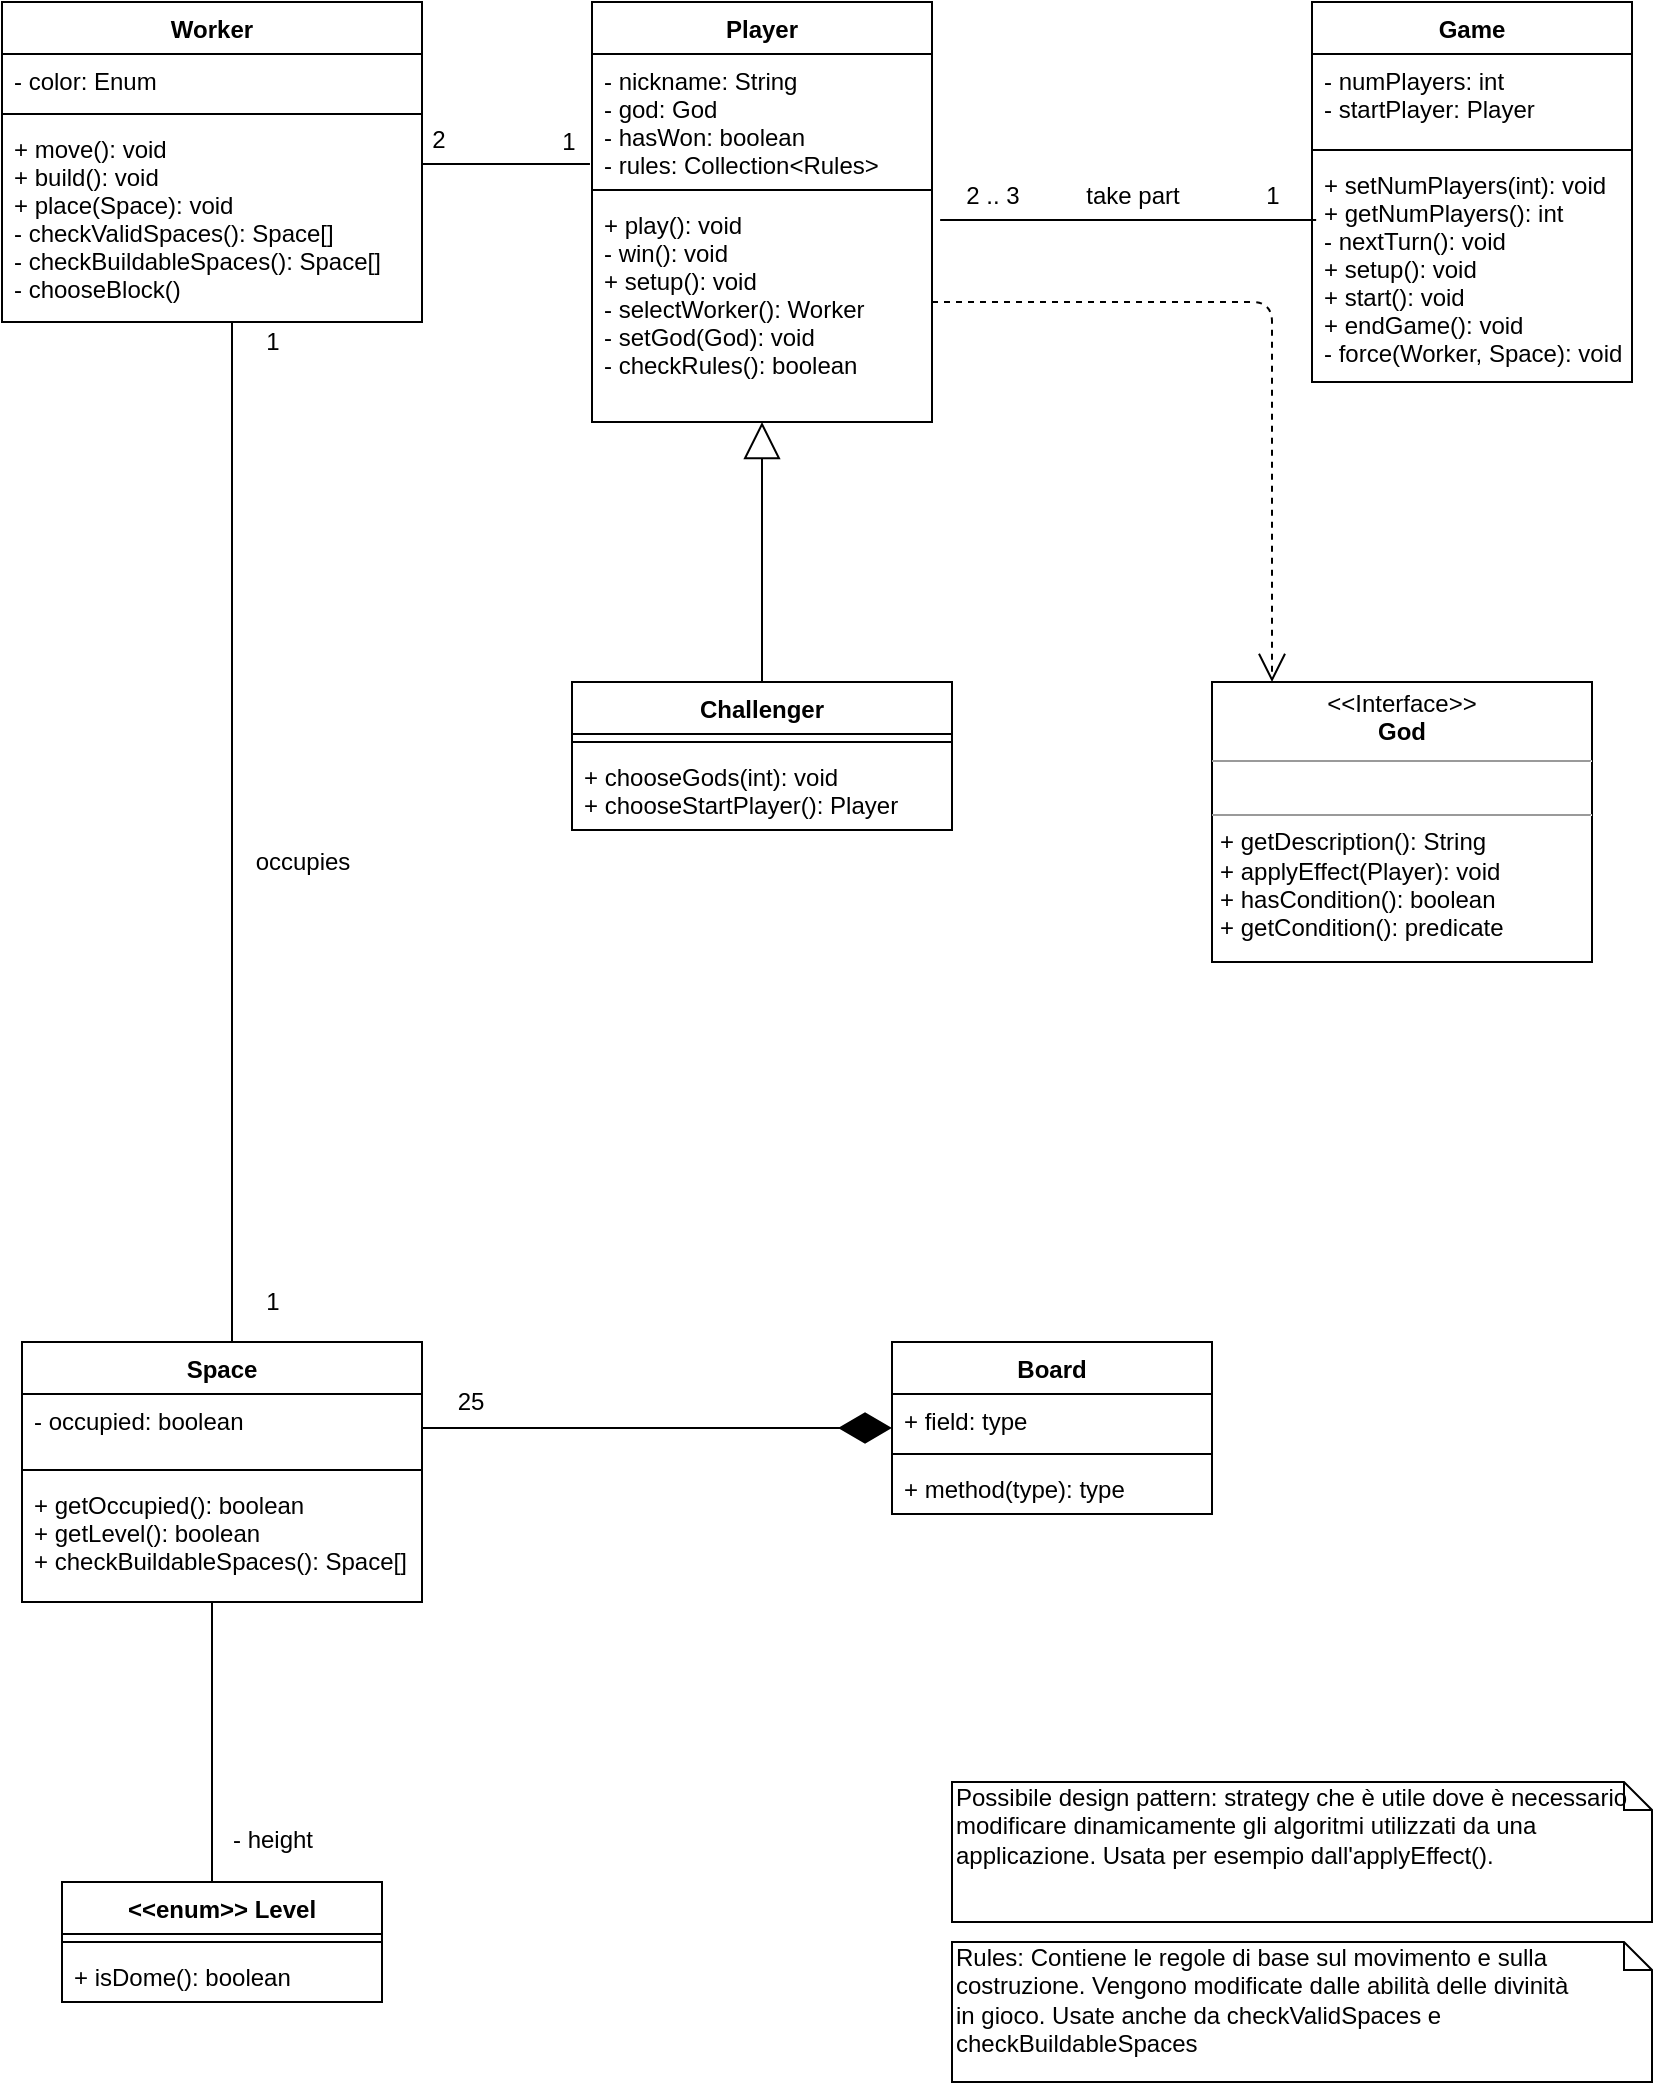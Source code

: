 <mxfile version="12.8.6" type="github">
  <diagram name="Page-1" id="c4acf3e9-155e-7222-9cf6-157b1a14988f">
    <mxGraphModel dx="960" dy="683" grid="1" gridSize="10" guides="1" tooltips="1" connect="1" arrows="1" fold="1" page="1" pageScale="1" pageWidth="850" pageHeight="1100" background="#ffffff" math="0" shadow="0">
      <root>
        <mxCell id="0" />
        <mxCell id="1" parent="0" />
        <mxCell id="7bflwTFQs7nSPwEGFA_X-58" style="endArrow=open;endSize=12;dashed=1;html=1;fontFamily=Helvetica;fontSize=11;fontColor=#000000;align=center;strokeColor=#000000;edgeStyle=orthogonalEdgeStyle;" parent="1" source="7bflwTFQs7nSPwEGFA_X-6" target="7bflwTFQs7nSPwEGFA_X-59" edge="1">
          <mxGeometry relative="1" as="geometry">
            <mxPoint x="400" y="185" as="targetPoint" />
            <Array as="points">
              <mxPoint x="650" y="190" />
            </Array>
          </mxGeometry>
        </mxCell>
        <mxCell id="7bflwTFQs7nSPwEGFA_X-33" style="endArrow=none;html=1;edgeStyle=orthogonalEdgeStyle;fontFamily=Helvetica;fontSize=11;fontColor=#000000;align=center;strokeColor=#000000;entryX=-0.006;entryY=0.859;entryDx=0;entryDy=0;entryPerimeter=0;" parent="1" source="7bflwTFQs7nSPwEGFA_X-13" target="7bflwTFQs7nSPwEGFA_X-7" edge="1">
          <mxGeometry relative="1" as="geometry">
            <mxPoint x="310" y="112" as="targetPoint" />
            <Array as="points">
              <mxPoint x="250" y="121" />
              <mxPoint x="250" y="121" />
            </Array>
          </mxGeometry>
        </mxCell>
        <mxCell id="7bflwTFQs7nSPwEGFA_X-34" value="2" style="text;html=1;align=center;verticalAlign=middle;resizable=0;points=[];labelBackgroundColor=#ffffff;" parent="7bflwTFQs7nSPwEGFA_X-33" vertex="1" connectable="0">
          <mxGeometry x="-0.813" y="-3" relative="1" as="geometry">
            <mxPoint y="-15" as="offset" />
          </mxGeometry>
        </mxCell>
        <mxCell id="7bflwTFQs7nSPwEGFA_X-35" value="1" style="text;html=1;align=center;verticalAlign=middle;resizable=0;points=[];labelBackgroundColor=#ffffff;" parent="7bflwTFQs7nSPwEGFA_X-33" vertex="1" connectable="0">
          <mxGeometry x="0.834" relative="1" as="geometry">
            <mxPoint x="-4.17" y="-11" as="offset" />
          </mxGeometry>
        </mxCell>
        <mxCell id="7bflwTFQs7nSPwEGFA_X-65" style="endArrow=none;html=1;edgeStyle=orthogonalEdgeStyle;fontFamily=Helvetica;fontSize=11;fontColor=#000000;align=center;strokeColor=#000000;" parent="1" source="7bflwTFQs7nSPwEGFA_X-13" target="7bflwTFQs7nSPwEGFA_X-17" edge="1">
          <mxGeometry relative="1" as="geometry">
            <Array as="points">
              <mxPoint x="130" y="520" />
              <mxPoint x="130" y="520" />
            </Array>
          </mxGeometry>
        </mxCell>
        <mxCell id="7bflwTFQs7nSPwEGFA_X-49" style="endArrow=none;html=1;edgeStyle=orthogonalEdgeStyle;fontFamily=Helvetica;fontSize=11;fontColor=#000000;align=center;strokeColor=#000000;" parent="1" source="7bflwTFQs7nSPwEGFA_X-17" target="7bflwTFQs7nSPwEGFA_X-44" edge="1">
          <mxGeometry relative="1" as="geometry">
            <Array as="points">
              <mxPoint x="120" y="890" />
              <mxPoint x="120" y="890" />
            </Array>
          </mxGeometry>
        </mxCell>
        <mxCell id="7bflwTFQs7nSPwEGFA_X-38" style="endArrow=diamondThin;endFill=1;endSize=24;html=1;fontFamily=Helvetica;fontSize=11;fontColor=#000000;align=center;strokeColor=#000000;edgeStyle=orthogonalEdgeStyle;" parent="1" source="7bflwTFQs7nSPwEGFA_X-18" target="7bflwTFQs7nSPwEGFA_X-21" edge="1">
          <mxGeometry relative="1" as="geometry" />
        </mxCell>
        <mxCell id="7bflwTFQs7nSPwEGFA_X-39" value="25" style="text;html=1;align=center;verticalAlign=middle;resizable=0;points=[];labelBackgroundColor=#ffffff;" parent="7bflwTFQs7nSPwEGFA_X-38" vertex="1" connectable="0">
          <mxGeometry x="0.852" relative="1" as="geometry">
            <mxPoint x="-193.57" y="-13" as="offset" />
          </mxGeometry>
        </mxCell>
        <mxCell id="7bflwTFQs7nSPwEGFA_X-13" value="Worker" style="swimlane;fontStyle=1;align=center;verticalAlign=top;childLayout=stackLayout;horizontal=1;startSize=26;horizontalStack=0;resizeParent=1;resizeParentMax=0;resizeLast=0;collapsible=1;marginBottom=0;" parent="1" vertex="1">
          <mxGeometry x="15" y="40" width="210" height="160" as="geometry">
            <mxRectangle x="20" y="32" width="70" height="26" as="alternateBounds" />
          </mxGeometry>
        </mxCell>
        <mxCell id="7bflwTFQs7nSPwEGFA_X-14" value="- color: Enum" style="text;strokeColor=none;fillColor=none;align=left;verticalAlign=top;spacingLeft=4;spacingRight=4;overflow=hidden;rotatable=0;points=[[0,0.5],[1,0.5]];portConstraint=eastwest;" parent="7bflwTFQs7nSPwEGFA_X-13" vertex="1">
          <mxGeometry y="26" width="210" height="26" as="geometry" />
        </mxCell>
        <mxCell id="7bflwTFQs7nSPwEGFA_X-15" value="" style="line;strokeWidth=1;fillColor=none;align=left;verticalAlign=middle;spacingTop=-1;spacingLeft=3;spacingRight=3;rotatable=0;labelPosition=right;points=[];portConstraint=eastwest;" parent="7bflwTFQs7nSPwEGFA_X-13" vertex="1">
          <mxGeometry y="52" width="210" height="8" as="geometry" />
        </mxCell>
        <mxCell id="7bflwTFQs7nSPwEGFA_X-16" value="+ move(): void&#xa;+ build(): void&#xa;+ place(Space): void&#xa;- checkValidSpaces(): Space[]&#xa;- checkBuildableSpaces(): Space[]&#xa;- chooseBlock()" style="text;strokeColor=none;fillColor=none;align=left;verticalAlign=top;spacingLeft=4;spacingRight=4;overflow=hidden;rotatable=0;points=[[0,0.5],[1,0.5]];portConstraint=eastwest;" parent="7bflwTFQs7nSPwEGFA_X-13" vertex="1">
          <mxGeometry y="60" width="210" height="100" as="geometry" />
        </mxCell>
        <mxCell id="7bflwTFQs7nSPwEGFA_X-6" value="Player" style="swimlane;fontStyle=1;align=center;verticalAlign=top;childLayout=stackLayout;horizontal=1;startSize=26;horizontalStack=0;resizeParent=1;resizeParentMax=0;resizeLast=0;collapsible=1;marginBottom=0;" parent="1" vertex="1">
          <mxGeometry x="310" y="40" width="170" height="210" as="geometry">
            <mxRectangle x="310" y="44" width="70" height="26" as="alternateBounds" />
          </mxGeometry>
        </mxCell>
        <mxCell id="7bflwTFQs7nSPwEGFA_X-7" value="- nickname: String&#xa;- god: God&#xa;- hasWon: boolean&#xa;- rules: Collection&lt;Rules&gt;" style="text;strokeColor=none;fillColor=none;align=left;verticalAlign=top;spacingLeft=4;spacingRight=4;overflow=hidden;rotatable=0;points=[[0,0.5],[1,0.5]];portConstraint=eastwest;" parent="7bflwTFQs7nSPwEGFA_X-6" vertex="1">
          <mxGeometry y="26" width="170" height="64" as="geometry" />
        </mxCell>
        <mxCell id="7bflwTFQs7nSPwEGFA_X-8" value="" style="line;strokeWidth=1;fillColor=none;align=left;verticalAlign=middle;spacingTop=-1;spacingLeft=3;spacingRight=3;rotatable=0;labelPosition=right;points=[];portConstraint=eastwest;" parent="7bflwTFQs7nSPwEGFA_X-6" vertex="1">
          <mxGeometry y="90" width="170" height="8" as="geometry" />
        </mxCell>
        <mxCell id="7bflwTFQs7nSPwEGFA_X-9" value="+ play(): void&#xa;- win(): void&#xa;+ setup(): void&#xa;- selectWorker(): Worker&#xa;- setGod(God): void&#xa;- checkRules(): boolean" style="text;strokeColor=none;fillColor=none;align=left;verticalAlign=top;spacingLeft=4;spacingRight=4;overflow=hidden;rotatable=0;points=[[0,0.5],[1,0.5]];portConstraint=eastwest;" parent="7bflwTFQs7nSPwEGFA_X-6" vertex="1">
          <mxGeometry y="98" width="170" height="112" as="geometry" />
        </mxCell>
        <mxCell id="7bflwTFQs7nSPwEGFA_X-40" value="Game" style="swimlane;fontStyle=1;align=center;verticalAlign=top;childLayout=stackLayout;horizontal=1;startSize=26;horizontalStack=0;resizeParent=1;resizeParentMax=0;resizeLast=0;collapsible=1;marginBottom=0;" parent="1" vertex="1">
          <mxGeometry x="670" y="40" width="160" height="190" as="geometry">
            <mxRectangle x="670" y="37" width="70" height="26" as="alternateBounds" />
          </mxGeometry>
        </mxCell>
        <mxCell id="7bflwTFQs7nSPwEGFA_X-41" value="- numPlayers: int&#xa;- startPlayer: Player" style="text;strokeColor=none;fillColor=none;align=left;verticalAlign=top;spacingLeft=4;spacingRight=4;overflow=hidden;rotatable=0;points=[[0,0.5],[1,0.5]];portConstraint=eastwest;" parent="7bflwTFQs7nSPwEGFA_X-40" vertex="1">
          <mxGeometry y="26" width="160" height="44" as="geometry" />
        </mxCell>
        <mxCell id="7bflwTFQs7nSPwEGFA_X-42" value="" style="line;strokeWidth=1;fillColor=none;align=left;verticalAlign=middle;spacingTop=-1;spacingLeft=3;spacingRight=3;rotatable=0;labelPosition=right;points=[];portConstraint=eastwest;" parent="7bflwTFQs7nSPwEGFA_X-40" vertex="1">
          <mxGeometry y="70" width="160" height="8" as="geometry" />
        </mxCell>
        <mxCell id="7bflwTFQs7nSPwEGFA_X-43" value="+ setNumPlayers(int): void&#xa;+ getNumPlayers(): int&#xa;- nextTurn(): void&#xa;+ setup(): void&#xa;+ start(): void&#xa;+ endGame(): void&#xa;- force(Worker, Space): void" style="text;strokeColor=none;fillColor=none;align=left;verticalAlign=top;spacingLeft=4;spacingRight=4;overflow=hidden;rotatable=0;points=[[0,0.5],[1,0.5]];portConstraint=eastwest;" parent="7bflwTFQs7nSPwEGFA_X-40" vertex="1">
          <mxGeometry y="78" width="160" height="112" as="geometry" />
        </mxCell>
        <mxCell id="7bflwTFQs7nSPwEGFA_X-50" value="- height" style="text;html=1;align=center;verticalAlign=middle;resizable=0;points=[];autosize=1;" parent="1" vertex="1">
          <mxGeometry x="120" y="949" width="60" height="20" as="geometry" />
        </mxCell>
        <mxCell id="7bflwTFQs7nSPwEGFA_X-57" style="endArrow=block;endSize=16;endFill=0;html=1;fontFamily=Helvetica;fontSize=11;fontColor=#000000;align=center;strokeColor=#000000;edgeStyle=orthogonalEdgeStyle;" parent="1" source="7bflwTFQs7nSPwEGFA_X-53" target="7bflwTFQs7nSPwEGFA_X-6" edge="1">
          <mxGeometry relative="1" as="geometry" />
        </mxCell>
        <mxCell id="7bflwTFQs7nSPwEGFA_X-53" value="Challenger" style="swimlane;fontStyle=1;align=center;verticalAlign=top;childLayout=stackLayout;horizontal=1;startSize=26;horizontalStack=0;resizeParent=1;resizeParentMax=0;resizeLast=0;collapsible=1;marginBottom=0;" parent="1" vertex="1">
          <mxGeometry x="300" y="380" width="190" height="74" as="geometry" />
        </mxCell>
        <mxCell id="7bflwTFQs7nSPwEGFA_X-55" value="" style="line;strokeWidth=1;fillColor=none;align=left;verticalAlign=middle;spacingTop=-1;spacingLeft=3;spacingRight=3;rotatable=0;labelPosition=right;points=[];portConstraint=eastwest;" parent="7bflwTFQs7nSPwEGFA_X-53" vertex="1">
          <mxGeometry y="26" width="190" height="8" as="geometry" />
        </mxCell>
        <mxCell id="7bflwTFQs7nSPwEGFA_X-56" value="+ chooseGods(int): void&#xa;+ chooseStartPlayer(): Player" style="text;strokeColor=none;fillColor=none;align=left;verticalAlign=top;spacingLeft=4;spacingRight=4;overflow=hidden;rotatable=0;points=[[0,0.5],[1,0.5]];portConstraint=eastwest;" parent="7bflwTFQs7nSPwEGFA_X-53" vertex="1">
          <mxGeometry y="34" width="190" height="40" as="geometry" />
        </mxCell>
        <mxCell id="7bflwTFQs7nSPwEGFA_X-59" value="&lt;p style=&quot;margin: 0px ; margin-top: 4px ; text-align: center&quot;&gt;&amp;lt;&amp;lt;Interface&amp;gt;&amp;gt;&lt;br&gt;&lt;b&gt;God&lt;/b&gt;&lt;/p&gt;&lt;hr size=&quot;1&quot;&gt;&lt;p style=&quot;margin: 0px ; margin-left: 4px&quot;&gt;&lt;br&gt;&lt;/p&gt;&lt;hr size=&quot;1&quot;&gt;&lt;p style=&quot;margin: 0px ; margin-left: 4px&quot;&gt;+ getDescription(): String&lt;/p&gt;&lt;p style=&quot;margin: 0px ; margin-left: 4px&quot;&gt;+ applyEffect(Player): void&lt;/p&gt;&lt;p style=&quot;margin: 0px ; margin-left: 4px&quot;&gt;+ hasCondition(): boolean&lt;/p&gt;&lt;p style=&quot;margin: 0px ; margin-left: 4px&quot;&gt;+ getCondition(): predicate&lt;/p&gt;&lt;p style=&quot;margin: 0px ; margin-left: 4px&quot;&gt;&lt;br&gt;&lt;/p&gt;" style="verticalAlign=top;align=left;overflow=fill;fontSize=12;fontFamily=Helvetica;html=1;" parent="1" vertex="1">
          <mxGeometry x="620" y="380" width="190" height="140" as="geometry" />
        </mxCell>
        <mxCell id="7bflwTFQs7nSPwEGFA_X-60" style="endArrow=none;html=1;edgeStyle=orthogonalEdgeStyle;fontFamily=Helvetica;fontSize=11;fontColor=#000000;align=center;strokeColor=#000000;exitX=1.024;exitY=0.098;exitDx=0;exitDy=0;exitPerimeter=0;entryX=0.013;entryY=0.277;entryDx=0;entryDy=0;entryPerimeter=0;" parent="1" source="7bflwTFQs7nSPwEGFA_X-9" target="7bflwTFQs7nSPwEGFA_X-43" edge="1">
          <mxGeometry relative="1" as="geometry">
            <Array as="points" />
            <mxPoint x="540" y="160" as="sourcePoint" />
          </mxGeometry>
        </mxCell>
        <mxCell id="7bflwTFQs7nSPwEGFA_X-61" value="take part" style="text;html=1;align=center;verticalAlign=middle;resizable=0;points=[];autosize=1;" parent="1" vertex="1">
          <mxGeometry x="550" y="127" width="60" height="20" as="geometry" />
        </mxCell>
        <mxCell id="7bflwTFQs7nSPwEGFA_X-62" value="1" style="text;html=1;align=center;verticalAlign=middle;resizable=0;points=[];autosize=1;" parent="1" vertex="1">
          <mxGeometry x="640" y="127" width="20" height="20" as="geometry" />
        </mxCell>
        <mxCell id="7bflwTFQs7nSPwEGFA_X-63" value="2 .. 3" style="text;html=1;align=center;verticalAlign=middle;resizable=0;points=[];autosize=1;" parent="1" vertex="1">
          <mxGeometry x="490" y="127" width="40" height="20" as="geometry" />
        </mxCell>
        <mxCell id="Eznposk19SefW7tOgAtY-2" value="&lt;span style=&quot;text-align: center ; white-space: nowrap&quot;&gt;Rules: Contiene le regole di base sul movimento e sulla&lt;/span&gt;&lt;br style=&quot;text-align: center ; white-space: nowrap&quot;&gt;&lt;span style=&quot;text-align: center ; white-space: nowrap&quot;&gt;costruzione. Vengono modificate dalle abilità delle divinità&amp;nbsp;&lt;/span&gt;&lt;br style=&quot;text-align: center ; white-space: nowrap&quot;&gt;&lt;span style=&quot;text-align: center ; white-space: nowrap&quot;&gt;in gioco. Usate anche da checkValidSpaces e&amp;nbsp;&lt;/span&gt;&lt;br style=&quot;text-align: center ; white-space: nowrap&quot;&gt;&lt;span style=&quot;text-align: center ; white-space: nowrap&quot;&gt;checkBuildableSpaces&lt;/span&gt;" style="shape=note;whiteSpace=wrap;html=1;size=14;verticalAlign=top;align=left;spacingTop=-6;" parent="1" vertex="1">
          <mxGeometry x="490" y="1010" width="350" height="70" as="geometry" />
        </mxCell>
        <mxCell id="7bflwTFQs7nSPwEGFA_X-17" value="Space" style="swimlane;fontStyle=1;align=center;verticalAlign=top;childLayout=stackLayout;horizontal=1;startSize=26;horizontalStack=0;resizeParent=1;resizeParentMax=0;resizeLast=0;collapsible=1;marginBottom=0;" parent="1" vertex="1">
          <mxGeometry x="25" y="710" width="200" height="130" as="geometry" />
        </mxCell>
        <mxCell id="7bflwTFQs7nSPwEGFA_X-18" value="- occupied: boolean" style="text;strokeColor=none;fillColor=none;align=left;verticalAlign=top;spacingLeft=4;spacingRight=4;overflow=hidden;rotatable=0;points=[[0,0.5],[1,0.5]];portConstraint=eastwest;" parent="7bflwTFQs7nSPwEGFA_X-17" vertex="1">
          <mxGeometry y="26" width="200" height="34" as="geometry" />
        </mxCell>
        <mxCell id="7bflwTFQs7nSPwEGFA_X-19" value="" style="line;strokeWidth=1;fillColor=none;align=left;verticalAlign=middle;spacingTop=-1;spacingLeft=3;spacingRight=3;rotatable=0;labelPosition=right;points=[];portConstraint=eastwest;" parent="7bflwTFQs7nSPwEGFA_X-17" vertex="1">
          <mxGeometry y="60" width="200" height="8" as="geometry" />
        </mxCell>
        <mxCell id="7bflwTFQs7nSPwEGFA_X-20" value="+ getOccupied(): boolean&#xa;+ getLevel(): boolean&#xa;+ checkBuildableSpaces(): Space[]" style="text;strokeColor=none;fillColor=none;align=left;verticalAlign=top;spacingLeft=4;spacingRight=4;overflow=hidden;rotatable=0;points=[[0,0.5],[1,0.5]];portConstraint=eastwest;" parent="7bflwTFQs7nSPwEGFA_X-17" vertex="1">
          <mxGeometry y="68" width="200" height="62" as="geometry" />
        </mxCell>
        <mxCell id="7bflwTFQs7nSPwEGFA_X-44" value="&lt;&lt;enum&gt;&gt; Level" style="swimlane;fontStyle=1;align=center;verticalAlign=top;childLayout=stackLayout;horizontal=1;startSize=26;horizontalStack=0;resizeParent=1;resizeParentMax=0;resizeLast=0;collapsible=1;marginBottom=0;" parent="1" vertex="1">
          <mxGeometry x="45" y="980" width="160" height="60" as="geometry" />
        </mxCell>
        <mxCell id="7bflwTFQs7nSPwEGFA_X-46" value="" style="line;strokeWidth=1;fillColor=none;align=left;verticalAlign=middle;spacingTop=-1;spacingLeft=3;spacingRight=3;rotatable=0;labelPosition=right;points=[];portConstraint=eastwest;" parent="7bflwTFQs7nSPwEGFA_X-44" vertex="1">
          <mxGeometry y="26" width="160" height="8" as="geometry" />
        </mxCell>
        <mxCell id="7bflwTFQs7nSPwEGFA_X-47" value="+ isDome(): boolean" style="text;strokeColor=none;fillColor=none;align=left;verticalAlign=top;spacingLeft=4;spacingRight=4;overflow=hidden;rotatable=0;points=[[0,0.5],[1,0.5]];portConstraint=eastwest;" parent="7bflwTFQs7nSPwEGFA_X-44" vertex="1">
          <mxGeometry y="34" width="160" height="26" as="geometry" />
        </mxCell>
        <mxCell id="Eznposk19SefW7tOgAtY-3" value="1" style="text;html=1;align=center;verticalAlign=middle;resizable=0;points=[];autosize=1;" parent="1" vertex="1">
          <mxGeometry x="140" y="200" width="20" height="20" as="geometry" />
        </mxCell>
        <mxCell id="Eznposk19SefW7tOgAtY-4" value="1" style="text;html=1;align=center;verticalAlign=middle;resizable=0;points=[];autosize=1;" parent="1" vertex="1">
          <mxGeometry x="140" y="680" width="20" height="20" as="geometry" />
        </mxCell>
        <mxCell id="Eznposk19SefW7tOgAtY-5" value="occupies" style="text;html=1;align=center;verticalAlign=middle;resizable=0;points=[];autosize=1;rotation=0;" parent="1" vertex="1">
          <mxGeometry x="135" y="460" width="60" height="20" as="geometry" />
        </mxCell>
        <mxCell id="Eznposk19SefW7tOgAtY-7" value="Possibile design pattern: strategy che è utile dove è necessario modificare dinamicamente gli algoritmi utilizzati da una applicazione. Usata per esempio dall&#39;applyEffect()." style="shape=note;whiteSpace=wrap;html=1;size=14;verticalAlign=top;align=left;spacingTop=-6;" parent="1" vertex="1">
          <mxGeometry x="490" y="930" width="350" height="70" as="geometry" />
        </mxCell>
        <mxCell id="7bflwTFQs7nSPwEGFA_X-21" value="Board" style="swimlane;fontStyle=1;align=center;verticalAlign=top;childLayout=stackLayout;horizontal=1;startSize=26;horizontalStack=0;resizeParent=1;resizeParentMax=0;resizeLast=0;collapsible=1;marginBottom=0;" parent="1" vertex="1">
          <mxGeometry x="460" y="710" width="160" height="86" as="geometry">
            <mxRectangle x="450" y="740" width="70" height="26" as="alternateBounds" />
          </mxGeometry>
        </mxCell>
        <mxCell id="7bflwTFQs7nSPwEGFA_X-22" value="+ field: type" style="text;strokeColor=none;fillColor=none;align=left;verticalAlign=top;spacingLeft=4;spacingRight=4;overflow=hidden;rotatable=0;points=[[0,0.5],[1,0.5]];portConstraint=eastwest;" parent="7bflwTFQs7nSPwEGFA_X-21" vertex="1">
          <mxGeometry y="26" width="160" height="26" as="geometry" />
        </mxCell>
        <mxCell id="7bflwTFQs7nSPwEGFA_X-23" value="" style="line;strokeWidth=1;fillColor=none;align=left;verticalAlign=middle;spacingTop=-1;spacingLeft=3;spacingRight=3;rotatable=0;labelPosition=right;points=[];portConstraint=eastwest;" parent="7bflwTFQs7nSPwEGFA_X-21" vertex="1">
          <mxGeometry y="52" width="160" height="8" as="geometry" />
        </mxCell>
        <mxCell id="7bflwTFQs7nSPwEGFA_X-24" value="+ method(type): type" style="text;strokeColor=none;fillColor=none;align=left;verticalAlign=top;spacingLeft=4;spacingRight=4;overflow=hidden;rotatable=0;points=[[0,0.5],[1,0.5]];portConstraint=eastwest;" parent="7bflwTFQs7nSPwEGFA_X-21" vertex="1">
          <mxGeometry y="60" width="160" height="26" as="geometry" />
        </mxCell>
      </root>
    </mxGraphModel>
  </diagram>
</mxfile>
